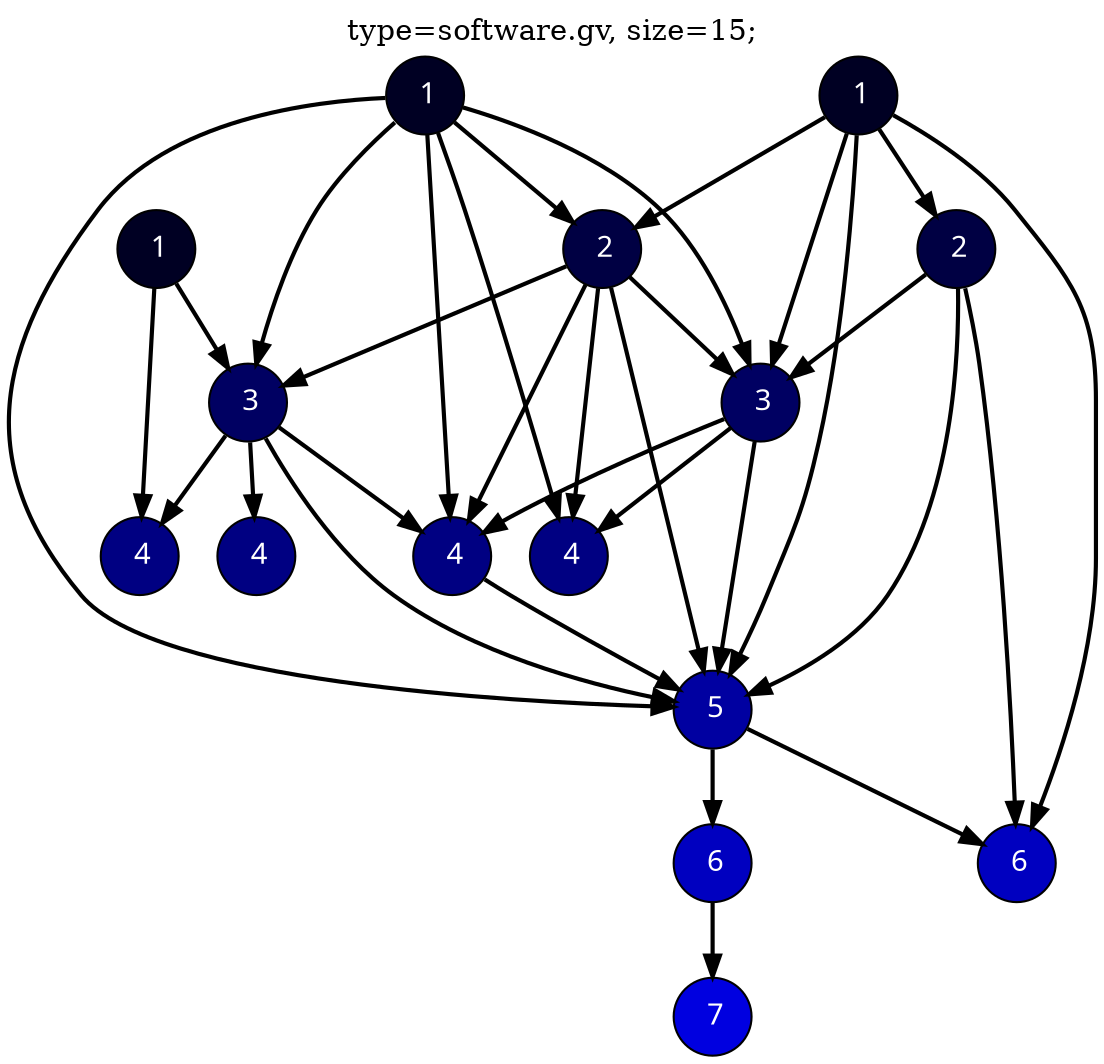 # Visualization of Graph ./graph_output/software.gv, size=15

digraph g {

	#TITLE
	labelloc="t";
	label="type=software.gv, size=15;"

	# NODES
	N00 [ label=" 5"color="#000000", fillcolor="#0000a1", fontcolor=white, fontname="Courier:italic", shape="circle", style="filled,solid" ];
	N01 [ label=" 4"color="#000000", fillcolor="#000082", fontcolor=white, fontname="Courier:italic", shape="circle", style="filled,solid" ];
	N02 [ label=" 3"color="#000000", fillcolor="#000062", fontcolor=white, fontname="Courier:italic", shape="circle", style="filled,solid" ];
	N03 [ label=" 3"color="#000000", fillcolor="#000062", fontcolor=white, fontname="Courier:italic", shape="circle", style="filled,solid" ];
	N04 [ label=" 4"color="#000000", fillcolor="#000082", fontcolor=white, fontname="Courier:italic", shape="circle", style="filled,solid" ];
	N05 [ label=" 6"color="#000000", fillcolor="#0000c0", fontcolor=white, fontname="Courier:italic", shape="circle", style="filled,solid" ];
	N06 [ label=" 4"color="#000000", fillcolor="#000082", fontcolor=white, fontname="Courier:italic", shape="circle", style="filled,solid" ];
	N07 [ label=" 2"color="#000000", fillcolor="#000043", fontcolor=white, fontname="Courier:italic", shape="circle", style="filled,solid" ];
	N08 [ label=" 6"color="#000000", fillcolor="#0000c0", fontcolor=white, fontname="Courier:italic", shape="circle", style="filled,solid" ];
	N09 [ label=" 2"color="#000000", fillcolor="#000043", fontcolor=white, fontname="Courier:italic", shape="circle", style="filled,solid" ];
	N10 [ label=" 1"color="#000000", fillcolor="#000023", fontcolor=white, fontname="Courier:italic", shape="circle", style="filled,solid" ];
	N11 [ label=" 1"color="#000000", fillcolor="#000023", fontcolor=white, fontname="Courier:italic", shape="circle", style="filled,solid" ];
	N12 [ label=" 1"color="#000000", fillcolor="#000023", fontcolor=white, fontname="Courier:italic", shape="circle", style="filled,solid" ];
	N13 [ label=" 4"color="#000000", fillcolor="#000082", fontcolor=white, fontname="Courier:italic", shape="circle", style="filled,solid" ];
	N14 [ label=" 7"color="#000000", fillcolor="#0000e0", fontcolor=white, fontname="Courier:italic", shape="circle", style="filled,solid" ];

	# EDGES
	N00 -> N05 [ penwidth=2, style="solid", color="#000000" ];
	N00 -> N08 [ penwidth=2, style="solid", color="#000000" ];
	N01 -> N00 [ penwidth=2, style="solid", color="#000000" ];
	N02 -> N01 [ penwidth=2, style="solid", color="#000000" ];
	N02 -> N00 [ penwidth=2, style="solid", color="#000000" ];
	N02 -> N04 [ penwidth=2, style="solid", color="#000000" ];
	N03 -> N01 [ penwidth=2, style="solid", color="#000000" ];
	N03 -> N00 [ penwidth=2, style="solid", color="#000000" ];
	N03 -> N06 [ penwidth=2, style="solid", color="#000000" ];
	N03 -> N13 [ penwidth=2, style="solid", color="#000000" ];
	N07 -> N00 [ penwidth=2, style="solid", color="#000000" ];
	N07 -> N05 [ penwidth=2, style="solid", color="#000000" ];
	N07 -> N02 [ penwidth=2, style="solid", color="#000000" ];
	N08 -> N14 [ penwidth=2, style="solid", color="#000000" ];
	N09 -> N02 [ penwidth=2, style="solid", color="#000000" ];
	N09 -> N01 [ penwidth=2, style="solid", color="#000000" ];
	N09 -> N00 [ penwidth=2, style="solid", color="#000000" ];
	N09 -> N04 [ penwidth=2, style="solid", color="#000000" ];
	N09 -> N03 [ penwidth=2, style="solid", color="#000000" ];
	N10 -> N09 [ penwidth=2, style="solid", color="#000000" ];
	N10 -> N02 [ penwidth=2, style="solid", color="#000000" ];
	N10 -> N01 [ penwidth=2, style="solid", color="#000000" ];
	N10 -> N00 [ penwidth=2, style="solid", color="#000000" ];
	N10 -> N04 [ penwidth=2, style="solid", color="#000000" ];
	N10 -> N03 [ penwidth=2, style="solid", color="#000000" ];
	N11 -> N07 [ penwidth=2, style="solid", color="#000000" ];
	N11 -> N00 [ penwidth=2, style="solid", color="#000000" ];
	N11 -> N05 [ penwidth=2, style="solid", color="#000000" ];
	N11 -> N02 [ penwidth=2, style="solid", color="#000000" ];
	N11 -> N09 [ penwidth=2, style="solid", color="#000000" ];
	N12 -> N06 [ penwidth=2, style="solid", color="#000000" ];
	N12 -> N03 [ penwidth=2, style="solid", color="#000000" ];
}